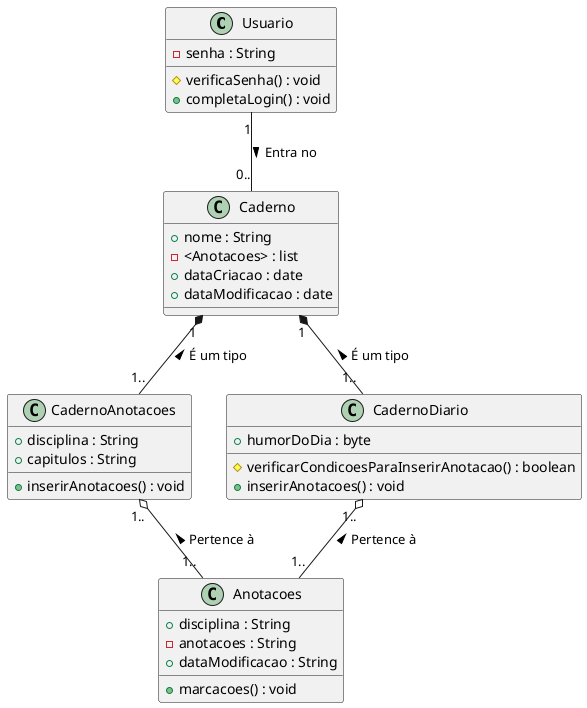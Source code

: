 @startuml BloquimDiagramaClasse

class Usuario{
    -senha : String  

    #verificaSenha() : void 
    +completaLogin() : void
}

class Anotacoes{
    +disciplina : String
    -anotacoes : String
    +dataModificacao : String

    +marcacoes() : void
}

class Caderno{
    + nome : String 
    - <Anotacoes> : list
    + dataCriacao : date 
    + dataModificacao : date 

    

}

class CadernoAnotacoes{

    +disciplina : String
    +capitulos : String 

    +inserirAnotacoes() : void

}

class CadernoDiario{

    +humorDoDia : byte

    #verificarCondicoesParaInserirAnotacao() : boolean 
    +inserirAnotacoes() : void 
}

Usuario "1" -- "0.."Caderno :Entra no >
CadernoAnotacoes  "1.." o-- "1.." Anotacoes : < Pertence à 
CadernoDiario "1.." o-- "1.." Anotacoes : < Pertence à
Caderno "1" *-- "1.." CadernoAnotacoes : < É um tipo
Caderno "1" *-- "1.." CadernoDiario : < É um tipo

@enduml